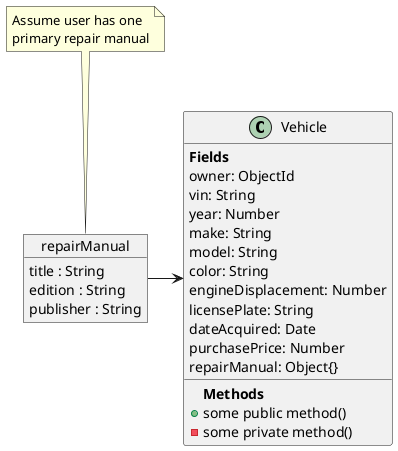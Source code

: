 @startuml
class Vehicle {
{field} **Fields**
owner: ObjectId
vin: String
year: Number
make: String
model: String
color: String
engineDisplacement: Number
licensePlate: String
dateAcquired: Date
purchasePrice: Number
repairManual: Object{}

{method}**Methods**
+some public method()
-some private method()
}


object repairManual{
title : String
edition : String
publisher : String
}



note top
Assume user has one
primary repair manual
end note


repairManual -> Vehicle



@enduml
